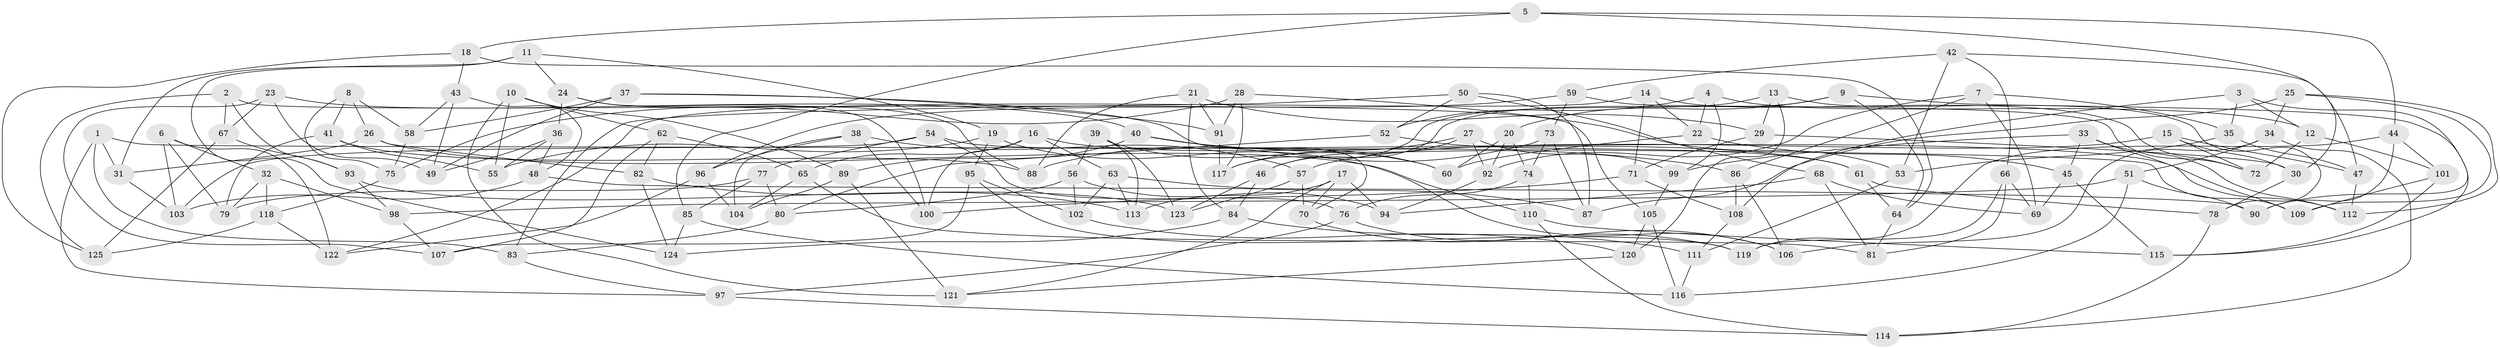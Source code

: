// coarse degree distribution, {6: 0.4024390243902439, 5: 0.12195121951219512, 4: 0.4268292682926829, 3: 0.04878048780487805}
// Generated by graph-tools (version 1.1) at 2025/52/02/27/25 19:52:34]
// undirected, 125 vertices, 250 edges
graph export_dot {
graph [start="1"]
  node [color=gray90,style=filled];
  1;
  2;
  3;
  4;
  5;
  6;
  7;
  8;
  9;
  10;
  11;
  12;
  13;
  14;
  15;
  16;
  17;
  18;
  19;
  20;
  21;
  22;
  23;
  24;
  25;
  26;
  27;
  28;
  29;
  30;
  31;
  32;
  33;
  34;
  35;
  36;
  37;
  38;
  39;
  40;
  41;
  42;
  43;
  44;
  45;
  46;
  47;
  48;
  49;
  50;
  51;
  52;
  53;
  54;
  55;
  56;
  57;
  58;
  59;
  60;
  61;
  62;
  63;
  64;
  65;
  66;
  67;
  68;
  69;
  70;
  71;
  72;
  73;
  74;
  75;
  76;
  77;
  78;
  79;
  80;
  81;
  82;
  83;
  84;
  85;
  86;
  87;
  88;
  89;
  90;
  91;
  92;
  93;
  94;
  95;
  96;
  97;
  98;
  99;
  100;
  101;
  102;
  103;
  104;
  105;
  106;
  107;
  108;
  109;
  110;
  111;
  112;
  113;
  114;
  115;
  116;
  117;
  118;
  119;
  120;
  121;
  122;
  123;
  124;
  125;
  1 -- 31;
  1 -- 109;
  1 -- 97;
  1 -- 83;
  2 -- 93;
  2 -- 125;
  2 -- 67;
  2 -- 105;
  3 -- 35;
  3 -- 108;
  3 -- 90;
  3 -- 12;
  4 -- 22;
  4 -- 99;
  4 -- 52;
  4 -- 12;
  5 -- 30;
  5 -- 44;
  5 -- 18;
  5 -- 85;
  6 -- 79;
  6 -- 122;
  6 -- 103;
  6 -- 32;
  7 -- 35;
  7 -- 86;
  7 -- 92;
  7 -- 69;
  8 -- 75;
  8 -- 41;
  8 -- 26;
  8 -- 58;
  9 -- 20;
  9 -- 64;
  9 -- 115;
  9 -- 46;
  10 -- 55;
  10 -- 89;
  10 -- 62;
  10 -- 121;
  11 -- 31;
  11 -- 24;
  11 -- 19;
  11 -- 124;
  12 -- 101;
  12 -- 72;
  13 -- 120;
  13 -- 117;
  13 -- 29;
  13 -- 78;
  14 -- 22;
  14 -- 71;
  14 -- 72;
  14 -- 122;
  15 -- 72;
  15 -- 30;
  15 -- 57;
  15 -- 47;
  16 -- 63;
  16 -- 65;
  16 -- 100;
  16 -- 61;
  17 -- 94;
  17 -- 70;
  17 -- 113;
  17 -- 121;
  18 -- 125;
  18 -- 64;
  18 -- 43;
  19 -- 95;
  19 -- 106;
  19 -- 55;
  20 -- 60;
  20 -- 74;
  20 -- 92;
  21 -- 29;
  21 -- 91;
  21 -- 84;
  21 -- 88;
  22 -- 45;
  22 -- 60;
  23 -- 40;
  23 -- 107;
  23 -- 67;
  23 -- 49;
  24 -- 88;
  24 -- 36;
  24 -- 100;
  25 -- 34;
  25 -- 112;
  25 -- 109;
  25 -- 87;
  26 -- 31;
  26 -- 82;
  26 -- 110;
  27 -- 117;
  27 -- 46;
  27 -- 99;
  27 -- 92;
  28 -- 91;
  28 -- 117;
  28 -- 53;
  28 -- 75;
  29 -- 30;
  29 -- 71;
  30 -- 78;
  31 -- 103;
  32 -- 98;
  32 -- 118;
  32 -- 79;
  33 -- 99;
  33 -- 109;
  33 -- 45;
  33 -- 112;
  34 -- 114;
  34 -- 51;
  34 -- 106;
  35 -- 53;
  35 -- 47;
  36 -- 48;
  36 -- 55;
  36 -- 49;
  37 -- 70;
  37 -- 58;
  37 -- 91;
  37 -- 49;
  38 -- 104;
  38 -- 57;
  38 -- 100;
  38 -- 96;
  39 -- 56;
  39 -- 60;
  39 -- 113;
  39 -- 123;
  40 -- 89;
  40 -- 86;
  40 -- 60;
  41 -- 55;
  41 -- 79;
  41 -- 88;
  42 -- 53;
  42 -- 66;
  42 -- 47;
  42 -- 59;
  43 -- 49;
  43 -- 48;
  43 -- 58;
  44 -- 119;
  44 -- 101;
  44 -- 90;
  45 -- 69;
  45 -- 115;
  46 -- 123;
  46 -- 84;
  47 -- 112;
  48 -- 103;
  48 -- 90;
  50 -- 87;
  50 -- 52;
  50 -- 83;
  50 -- 68;
  51 -- 98;
  51 -- 116;
  51 -- 90;
  52 -- 61;
  52 -- 80;
  53 -- 111;
  54 -- 112;
  54 -- 77;
  54 -- 103;
  54 -- 76;
  56 -- 94;
  56 -- 80;
  56 -- 102;
  57 -- 70;
  57 -- 123;
  58 -- 75;
  59 -- 96;
  59 -- 72;
  59 -- 73;
  61 -- 78;
  61 -- 64;
  62 -- 65;
  62 -- 82;
  62 -- 107;
  63 -- 113;
  63 -- 87;
  63 -- 102;
  64 -- 81;
  65 -- 81;
  65 -- 104;
  66 -- 81;
  66 -- 119;
  66 -- 69;
  67 -- 93;
  67 -- 125;
  68 -- 69;
  68 -- 81;
  68 -- 94;
  70 -- 119;
  71 -- 100;
  71 -- 108;
  73 -- 87;
  73 -- 88;
  73 -- 74;
  74 -- 110;
  74 -- 76;
  75 -- 118;
  76 -- 106;
  76 -- 97;
  77 -- 79;
  77 -- 80;
  77 -- 85;
  78 -- 114;
  80 -- 83;
  82 -- 113;
  82 -- 124;
  83 -- 97;
  84 -- 111;
  84 -- 124;
  85 -- 116;
  85 -- 124;
  86 -- 106;
  86 -- 108;
  89 -- 121;
  89 -- 104;
  91 -- 117;
  92 -- 94;
  93 -- 98;
  93 -- 123;
  95 -- 107;
  95 -- 102;
  95 -- 119;
  96 -- 104;
  96 -- 122;
  97 -- 114;
  98 -- 107;
  99 -- 105;
  101 -- 109;
  101 -- 115;
  102 -- 120;
  105 -- 116;
  105 -- 120;
  108 -- 111;
  110 -- 115;
  110 -- 114;
  111 -- 116;
  118 -- 122;
  118 -- 125;
  120 -- 121;
}
